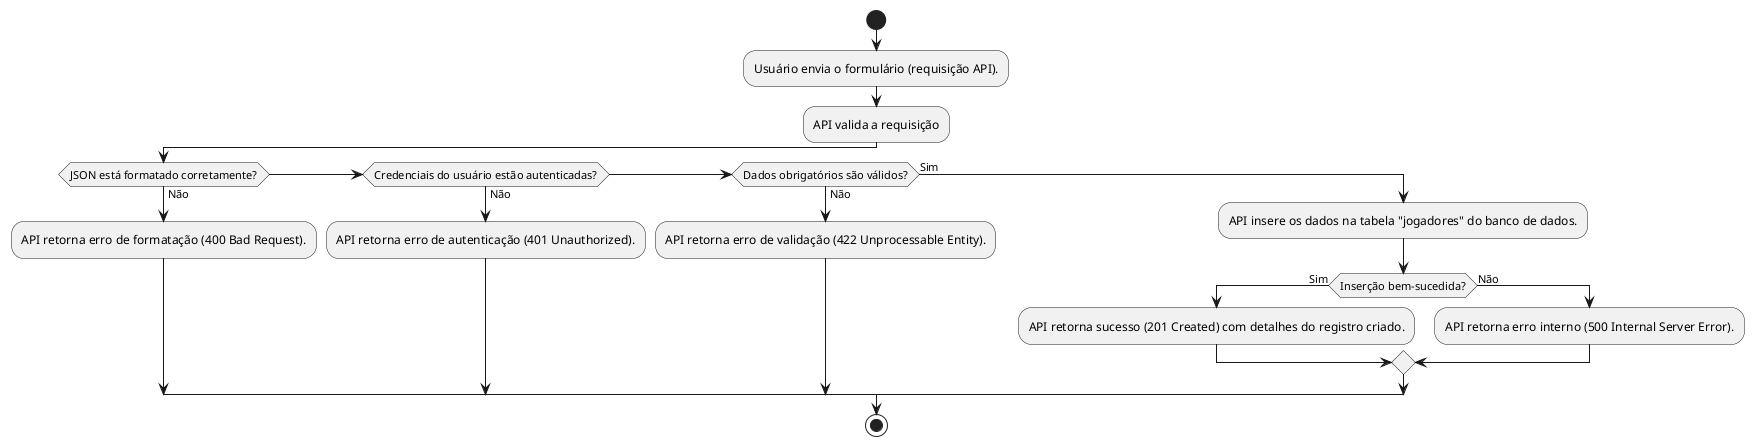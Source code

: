 
@startuml
start
:Usuário envia o formulário (requisição API).;
:API valida a requisição;
if (JSON está formatado corretamente?) then (Não)
    :API retorna erro de formatação (400 Bad Request).;
elseif (Credenciais do usuário estão autenticadas?) then (Não)
    :API retorna erro de autenticação (401 Unauthorized).;
elseif (Dados obrigatórios são válidos?) then (Não)
    :API retorna erro de validação (422 Unprocessable Entity).;
else (Sim)
    :API insere os dados na tabela "jogadores" do banco de dados.;
    if (Inserção bem-sucedida?) then (Sim)
        :API retorna sucesso (201 Created) com detalhes do registro criado.;
    else (Não)
        :API retorna erro interno (500 Internal Server Error).;
    endif
endif
stop
@enduml
